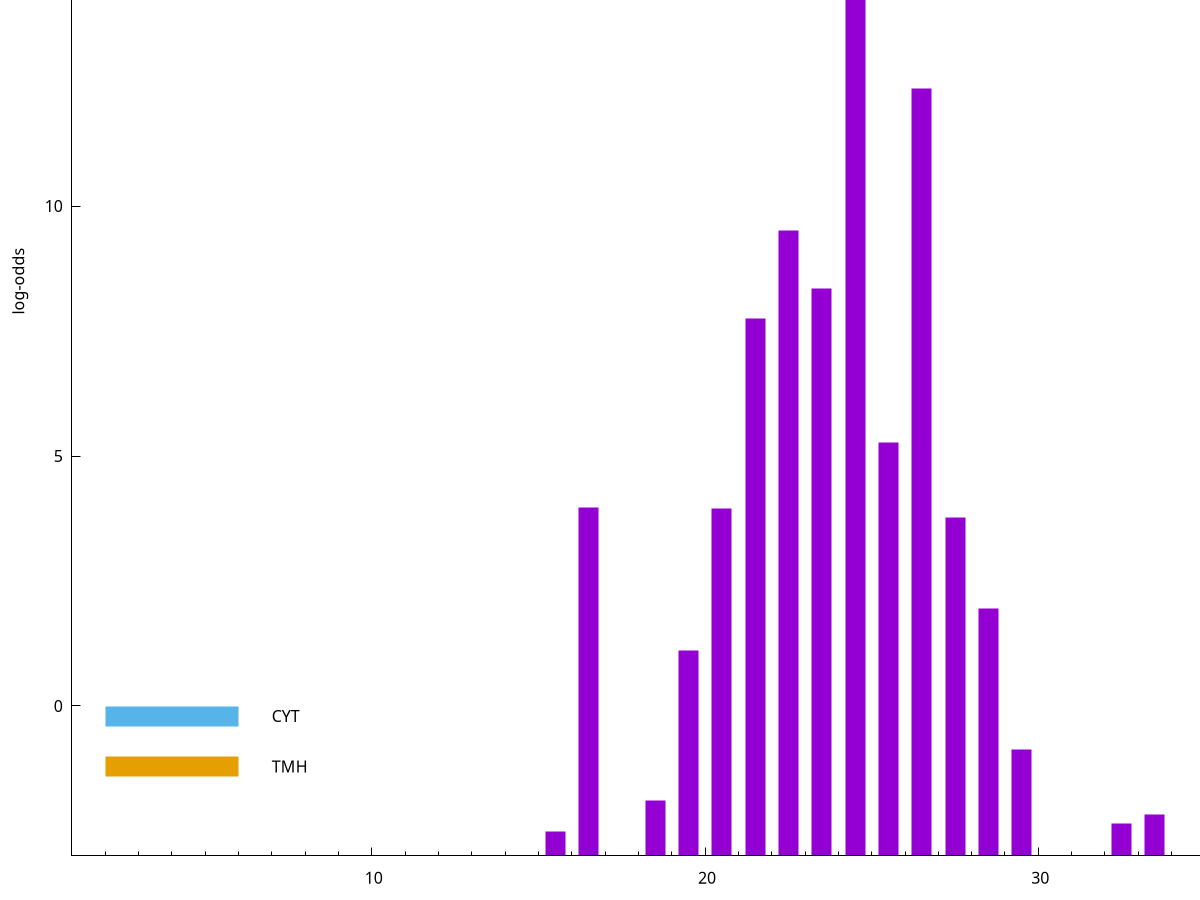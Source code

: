 set title "LipoP predictions for SRR4065652.gff"
set size 2., 1.4
set xrange [1:70] 
set mxtics 10
set yrange [-3:20]
set y2range [0:23]
set ylabel "log-odds"
set term postscript eps color solid "Helvetica" 30
set output "SRR4065652.gff4.eps"
set arrow from 2,14.7159 to 6,14.7159 nohead lt 1 lw 20
set label "SpI" at 7,14.7159
set arrow from 2,-0.200913 to 6,-0.200913 nohead lt 3 lw 20
set label "CYT" at 7,-0.200913
set arrow from 2,-1.21147 to 6,-1.21147 nohead lt 4 lw 20
set label "TMH" at 7,-1.21147
set arrow from 2,14.7159 to 6,14.7159 nohead lt 1 lw 20
set label "SpI" at 7,14.7159
# NOTE: The scores below are the log-odds scores with the threshold
# NOTE: subtracted (a hack to make gnuplot make the histogram all
# NOTE: look nice).
plot "-" axes x1y2 title "" with impulses lt 1 lw 20
24.500000 17.308800
26.500000 15.359300
22.500000 12.515000
23.500000 11.343880
21.500000 10.746430
25.500000 8.270980
16.500000 6.974380
20.500000 6.959420
27.500000 6.763970
28.500000 4.958190
19.500000 4.116440
29.500000 2.135718
18.500000 1.104770
33.500000 0.820900
32.500000 0.644770
15.500000 0.480730
e
exit
